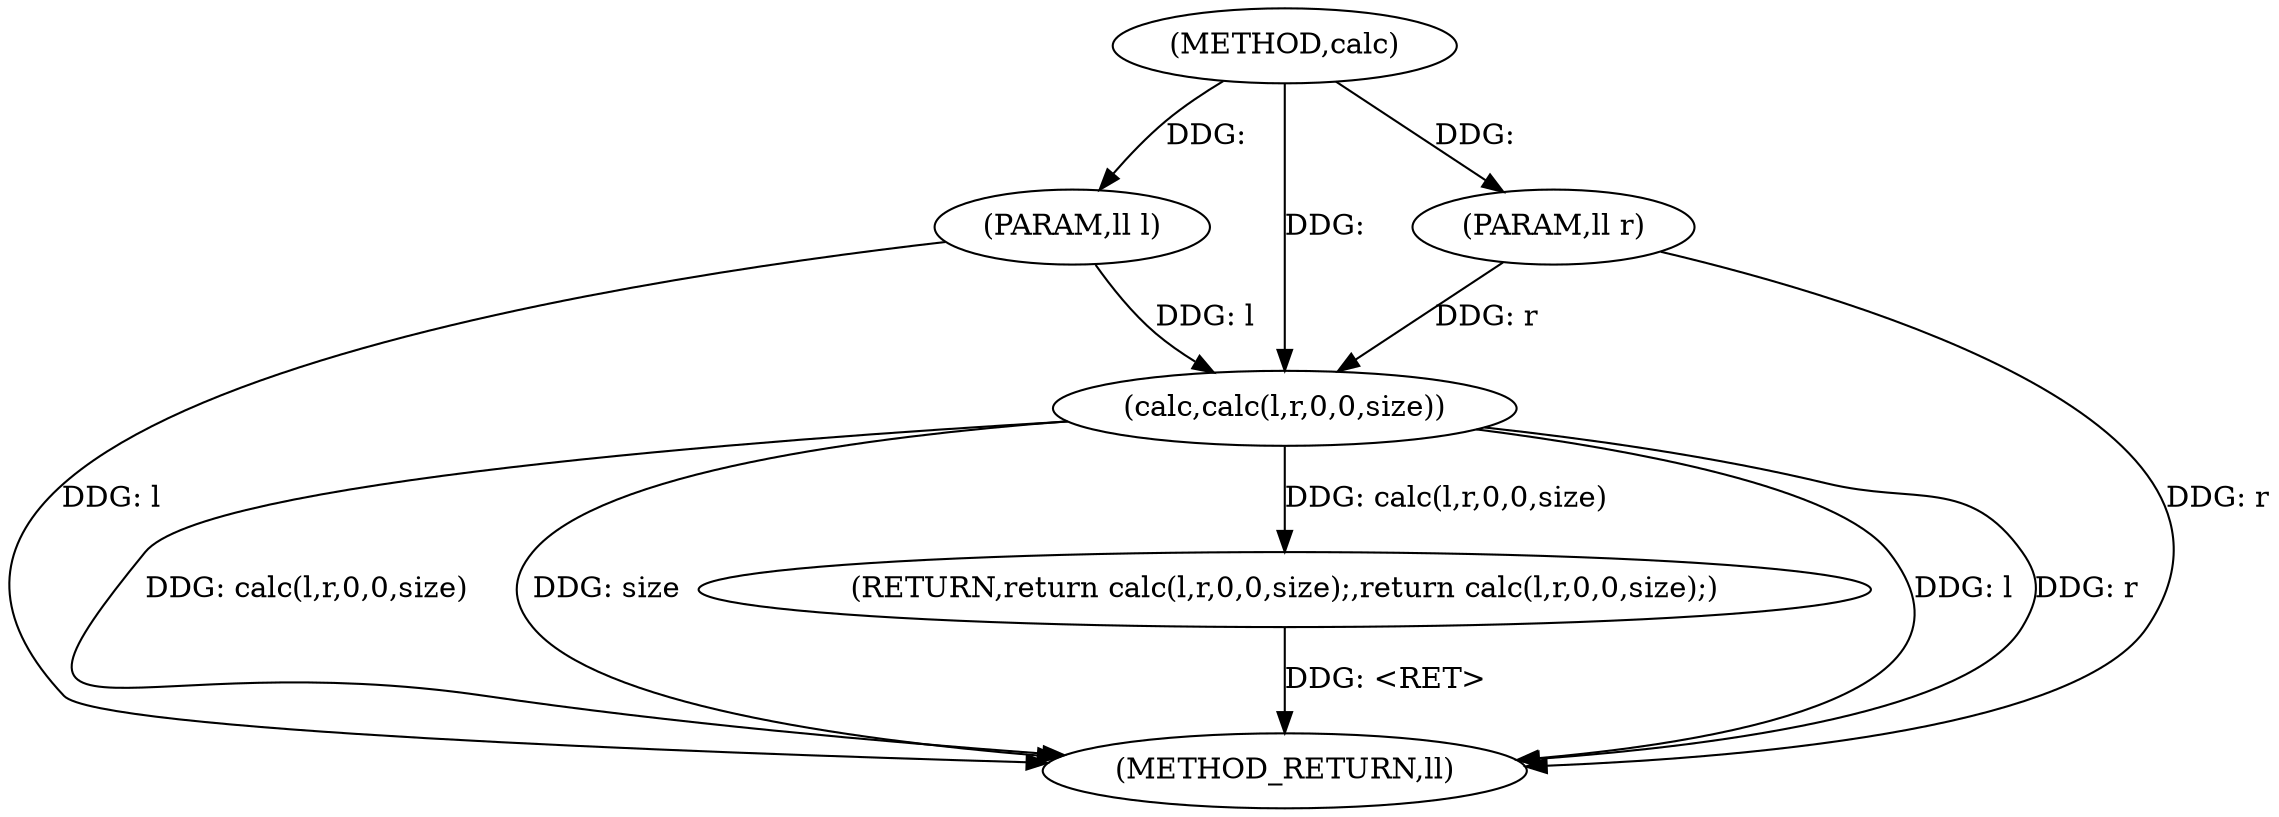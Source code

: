 digraph "calc" {  
"1000638" [label = "(METHOD,calc)" ]
"1000649" [label = "(METHOD_RETURN,ll)" ]
"1000639" [label = "(PARAM,ll l)" ]
"1000640" [label = "(PARAM,ll r)" ]
"1000642" [label = "(RETURN,return calc(l,r,0,0,size);,return calc(l,r,0,0,size);)" ]
"1000643" [label = "(calc,calc(l,r,0,0,size))" ]
  "1000642" -> "1000649"  [ label = "DDG: <RET>"] 
  "1000639" -> "1000649"  [ label = "DDG: l"] 
  "1000640" -> "1000649"  [ label = "DDG: r"] 
  "1000643" -> "1000649"  [ label = "DDG: l"] 
  "1000643" -> "1000649"  [ label = "DDG: r"] 
  "1000643" -> "1000649"  [ label = "DDG: calc(l,r,0,0,size)"] 
  "1000643" -> "1000649"  [ label = "DDG: size"] 
  "1000638" -> "1000639"  [ label = "DDG: "] 
  "1000638" -> "1000640"  [ label = "DDG: "] 
  "1000643" -> "1000642"  [ label = "DDG: calc(l,r,0,0,size)"] 
  "1000639" -> "1000643"  [ label = "DDG: l"] 
  "1000638" -> "1000643"  [ label = "DDG: "] 
  "1000640" -> "1000643"  [ label = "DDG: r"] 
}
